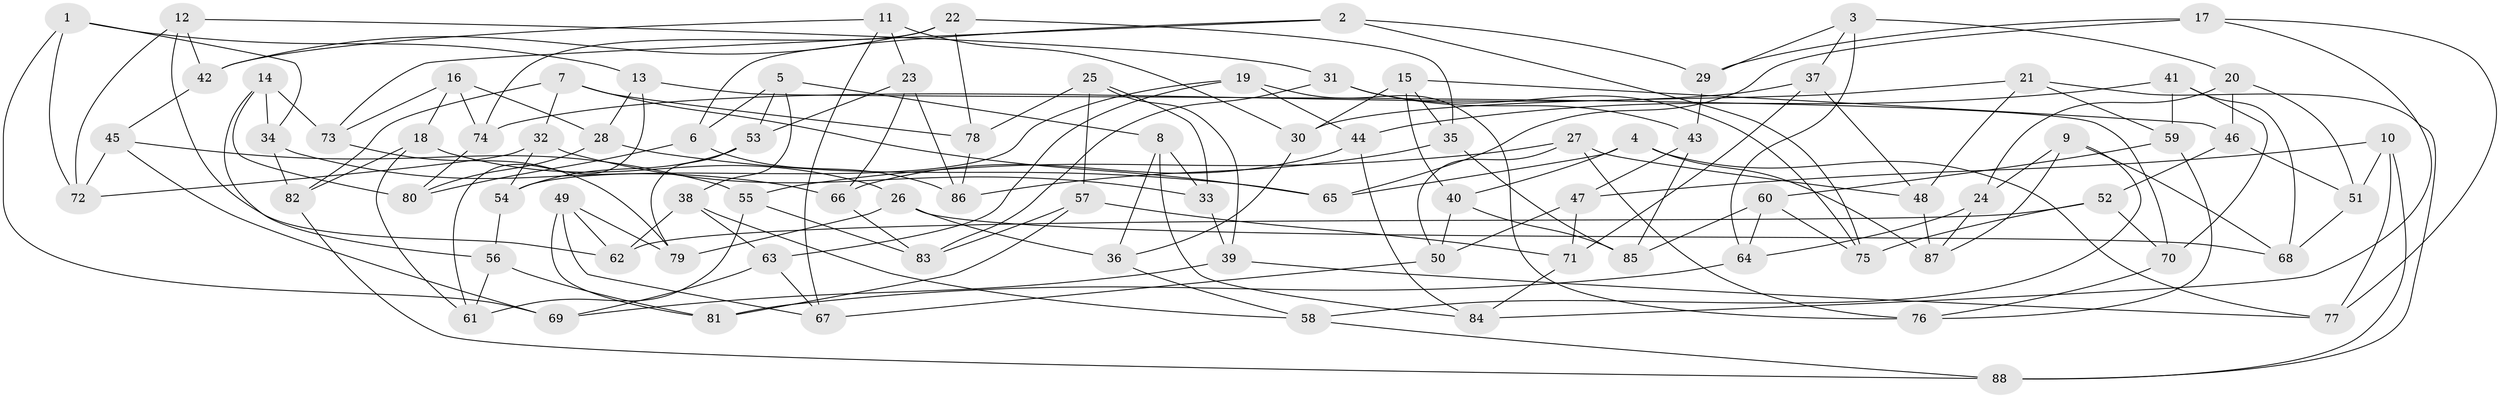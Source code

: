 // Generated by graph-tools (version 1.1) at 2025/50/03/09/25 03:50:54]
// undirected, 88 vertices, 176 edges
graph export_dot {
graph [start="1"]
  node [color=gray90,style=filled];
  1;
  2;
  3;
  4;
  5;
  6;
  7;
  8;
  9;
  10;
  11;
  12;
  13;
  14;
  15;
  16;
  17;
  18;
  19;
  20;
  21;
  22;
  23;
  24;
  25;
  26;
  27;
  28;
  29;
  30;
  31;
  32;
  33;
  34;
  35;
  36;
  37;
  38;
  39;
  40;
  41;
  42;
  43;
  44;
  45;
  46;
  47;
  48;
  49;
  50;
  51;
  52;
  53;
  54;
  55;
  56;
  57;
  58;
  59;
  60;
  61;
  62;
  63;
  64;
  65;
  66;
  67;
  68;
  69;
  70;
  71;
  72;
  73;
  74;
  75;
  76;
  77;
  78;
  79;
  80;
  81;
  82;
  83;
  84;
  85;
  86;
  87;
  88;
  1 -- 69;
  1 -- 13;
  1 -- 34;
  1 -- 72;
  2 -- 73;
  2 -- 75;
  2 -- 29;
  2 -- 6;
  3 -- 29;
  3 -- 64;
  3 -- 37;
  3 -- 20;
  4 -- 77;
  4 -- 40;
  4 -- 87;
  4 -- 65;
  5 -- 6;
  5 -- 53;
  5 -- 8;
  5 -- 38;
  6 -- 80;
  6 -- 86;
  7 -- 78;
  7 -- 32;
  7 -- 65;
  7 -- 82;
  8 -- 33;
  8 -- 84;
  8 -- 36;
  9 -- 87;
  9 -- 58;
  9 -- 24;
  9 -- 68;
  10 -- 88;
  10 -- 51;
  10 -- 47;
  10 -- 77;
  11 -- 42;
  11 -- 30;
  11 -- 67;
  11 -- 23;
  12 -- 62;
  12 -- 31;
  12 -- 42;
  12 -- 72;
  13 -- 61;
  13 -- 70;
  13 -- 28;
  14 -- 56;
  14 -- 34;
  14 -- 80;
  14 -- 73;
  15 -- 35;
  15 -- 46;
  15 -- 30;
  15 -- 40;
  16 -- 18;
  16 -- 28;
  16 -- 73;
  16 -- 74;
  17 -- 84;
  17 -- 29;
  17 -- 65;
  17 -- 77;
  18 -- 82;
  18 -- 26;
  18 -- 61;
  19 -- 63;
  19 -- 44;
  19 -- 54;
  19 -- 76;
  20 -- 51;
  20 -- 46;
  20 -- 24;
  21 -- 30;
  21 -- 59;
  21 -- 88;
  21 -- 48;
  22 -- 78;
  22 -- 42;
  22 -- 35;
  22 -- 74;
  23 -- 86;
  23 -- 66;
  23 -- 53;
  24 -- 87;
  24 -- 64;
  25 -- 33;
  25 -- 39;
  25 -- 57;
  25 -- 78;
  26 -- 36;
  26 -- 68;
  26 -- 79;
  27 -- 50;
  27 -- 48;
  27 -- 76;
  27 -- 55;
  28 -- 65;
  28 -- 80;
  29 -- 43;
  30 -- 36;
  31 -- 75;
  31 -- 83;
  31 -- 43;
  32 -- 33;
  32 -- 72;
  32 -- 54;
  33 -- 39;
  34 -- 66;
  34 -- 82;
  35 -- 85;
  35 -- 86;
  36 -- 58;
  37 -- 71;
  37 -- 74;
  37 -- 48;
  38 -- 62;
  38 -- 63;
  38 -- 58;
  39 -- 77;
  39 -- 69;
  40 -- 50;
  40 -- 85;
  41 -- 44;
  41 -- 68;
  41 -- 70;
  41 -- 59;
  42 -- 45;
  43 -- 47;
  43 -- 85;
  44 -- 84;
  44 -- 66;
  45 -- 69;
  45 -- 72;
  45 -- 55;
  46 -- 52;
  46 -- 51;
  47 -- 50;
  47 -- 71;
  48 -- 87;
  49 -- 79;
  49 -- 81;
  49 -- 62;
  49 -- 67;
  50 -- 67;
  51 -- 68;
  52 -- 62;
  52 -- 75;
  52 -- 70;
  53 -- 79;
  53 -- 54;
  54 -- 56;
  55 -- 61;
  55 -- 83;
  56 -- 81;
  56 -- 61;
  57 -- 83;
  57 -- 81;
  57 -- 71;
  58 -- 88;
  59 -- 76;
  59 -- 60;
  60 -- 75;
  60 -- 64;
  60 -- 85;
  63 -- 69;
  63 -- 67;
  64 -- 81;
  66 -- 83;
  70 -- 76;
  71 -- 84;
  73 -- 79;
  74 -- 80;
  78 -- 86;
  82 -- 88;
}
